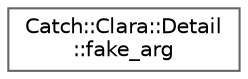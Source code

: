 digraph "Graphical Class Hierarchy"
{
 // LATEX_PDF_SIZE
  bgcolor="transparent";
  edge [fontname=Helvetica,fontsize=10,labelfontname=Helvetica,labelfontsize=10];
  node [fontname=Helvetica,fontsize=10,shape=box,height=0.2,width=0.4];
  rankdir="LR";
  Node0 [id="Node000000",label="Catch::Clara::Detail\l::fake_arg",height=0.2,width=0.4,color="grey40", fillcolor="white", style="filled",URL="$structCatch_1_1Clara_1_1Detail_1_1fake__arg.html",tooltip=" "];
}
